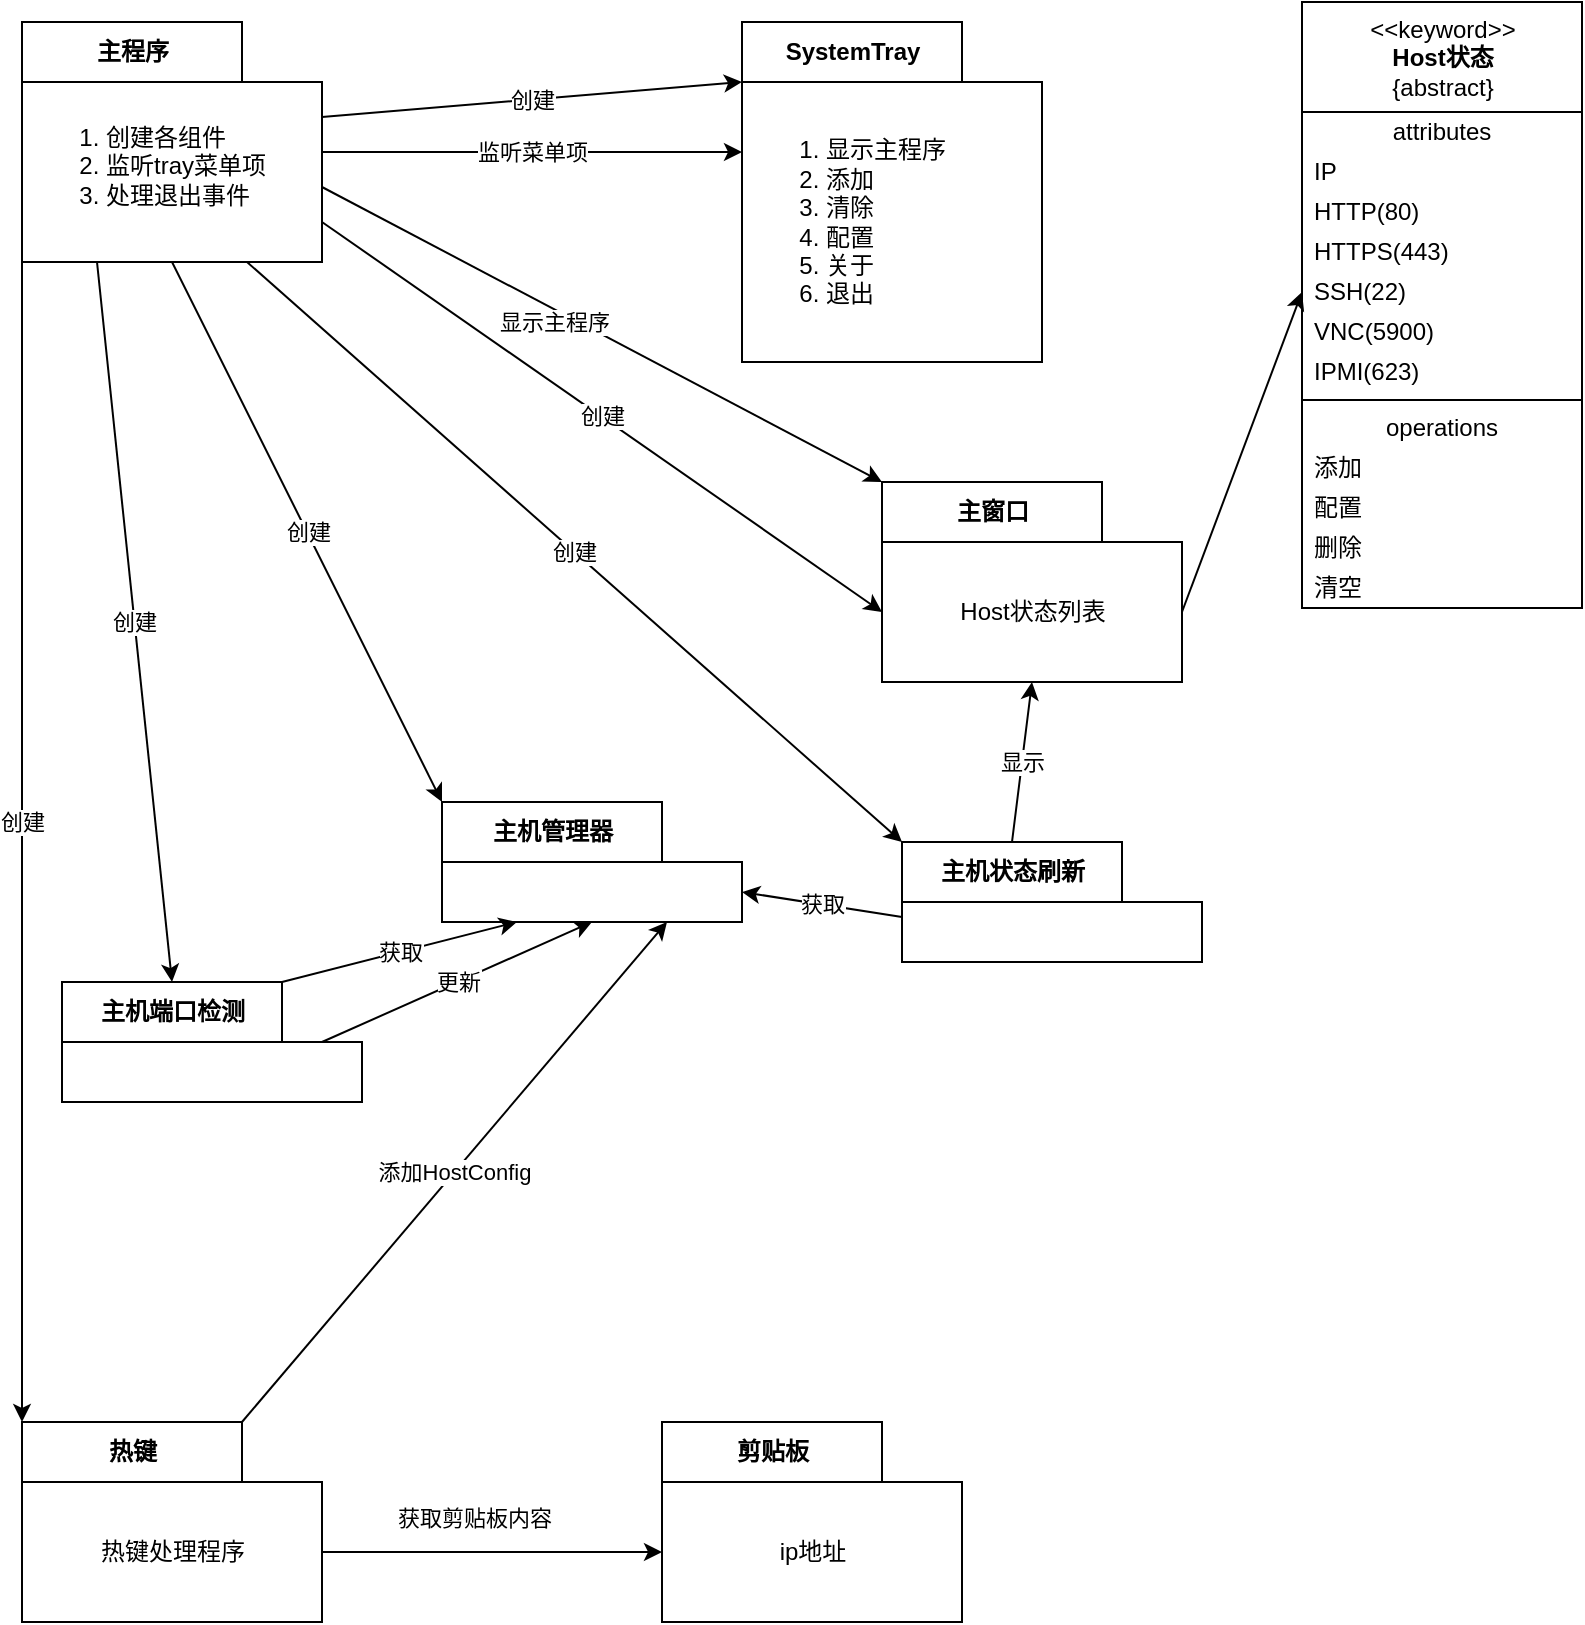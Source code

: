 <mxfile>
    <diagram id="S7b0IUzMFkZuEG-tqT_z" name="Page-1">
        <mxGraphModel dx="1119" dy="768" grid="1" gridSize="10" guides="1" tooltips="1" connect="1" arrows="1" fold="1" page="1" pageScale="1" pageWidth="850" pageHeight="1100" math="0" shadow="0">
            <root>
                <mxCell id="0"/>
                <mxCell id="1" parent="0"/>
                <mxCell id="42" value="创建" style="edgeStyle=none;html=1;exitX=0.5;exitY=1;exitDx=0;exitDy=0;exitPerimeter=0;entryX=0;entryY=0;entryDx=0;entryDy=0;entryPerimeter=0;" edge="1" parent="1" source="6" target="40">
                    <mxGeometry relative="1" as="geometry"/>
                </mxCell>
                <mxCell id="45" value="创建" style="edgeStyle=none;html=1;exitX=0;exitY=0;exitDx=150;exitDy=47.5;exitPerimeter=0;entryX=0;entryY=0;entryDx=0;entryDy=30;entryPerimeter=0;" edge="1" parent="1" source="6" target="8">
                    <mxGeometry relative="1" as="geometry"/>
                </mxCell>
                <mxCell id="46" value="创建" style="edgeStyle=none;html=1;exitX=0;exitY=0;exitDx=150;exitDy=100;exitPerimeter=0;entryX=0;entryY=0;entryDx=0;entryDy=65;entryPerimeter=0;" edge="1" parent="1" source="6" target="38">
                    <mxGeometry relative="1" as="geometry"/>
                </mxCell>
                <mxCell id="47" value="创建" style="edgeStyle=none;html=1;exitX=0;exitY=0;exitDx=0;exitDy=100;exitPerimeter=0;entryX=0;entryY=0;entryDx=0;entryDy=0;entryPerimeter=0;" edge="1" parent="1" source="6" target="31">
                    <mxGeometry relative="1" as="geometry"/>
                </mxCell>
                <mxCell id="51" value="创建" style="html=1;exitX=0.25;exitY=1;exitDx=0;exitDy=0;exitPerimeter=0;entryX=0;entryY=0;entryDx=55;entryDy=0;entryPerimeter=0;" edge="1" parent="1" source="6" target="49">
                    <mxGeometry relative="1" as="geometry"/>
                </mxCell>
                <mxCell id="56" value="创建" style="html=1;exitX=0.75;exitY=1;exitDx=0;exitDy=0;exitPerimeter=0;entryX=0;entryY=0;entryDx=0;entryDy=0;entryPerimeter=0;" edge="1" parent="1" source="6" target="54">
                    <mxGeometry relative="1" as="geometry"/>
                </mxCell>
                <mxCell id="60" value="监听菜单项" style="edgeStyle=none;html=1;exitX=0;exitY=0;exitDx=150;exitDy=65;exitPerimeter=0;entryX=0;entryY=0;entryDx=0;entryDy=65;entryPerimeter=0;" edge="1" parent="1" source="6" target="8">
                    <mxGeometry relative="1" as="geometry"/>
                </mxCell>
                <mxCell id="6" value="主程序" style="shape=folder;fontStyle=1;tabWidth=110;tabHeight=30;tabPosition=left;html=1;boundedLbl=1;labelInHeader=1;container=1;collapsible=0;" parent="1" vertex="1">
                    <mxGeometry x="40" y="20" width="150" height="120" as="geometry"/>
                </mxCell>
                <mxCell id="7" value="&lt;ol&gt;&lt;li&gt;创建各组件&lt;/li&gt;&lt;li&gt;监听tray菜单项&lt;/li&gt;&lt;li&gt;处理退出事件&lt;/li&gt;&lt;/ol&gt;" style="html=1;strokeColor=none;resizeWidth=1;resizeHeight=1;fillColor=none;part=1;connectable=0;allowArrows=0;deletable=0;align=left;" parent="6" vertex="1">
                    <mxGeometry width="150" height="84" relative="1" as="geometry">
                        <mxPoint y="30" as="offset"/>
                    </mxGeometry>
                </mxCell>
                <mxCell id="10" style="edgeStyle=none;html=1;exitX=0;exitY=0;exitDx=150;exitDy=82.5;exitPerimeter=0;entryX=0;entryY=0;entryDx=0;entryDy=0;entryPerimeter=0;" parent="1" source="6" target="38" edge="1">
                    <mxGeometry relative="1" as="geometry"/>
                </mxCell>
                <mxCell id="11" value="显示主程序" style="edgeLabel;html=1;align=center;verticalAlign=middle;resizable=0;points=[];" parent="10" vertex="1" connectable="0">
                    <mxGeometry x="-0.172" y="-2" relative="1" as="geometry">
                        <mxPoint x="1" y="4" as="offset"/>
                    </mxGeometry>
                </mxCell>
                <mxCell id="8" value="SystemTray" style="shape=folder;fontStyle=1;tabWidth=110;tabHeight=30;tabPosition=left;html=1;boundedLbl=1;labelInHeader=1;container=1;collapsible=0;" parent="1" vertex="1">
                    <mxGeometry x="400" y="20" width="150" height="170" as="geometry"/>
                </mxCell>
                <mxCell id="9" value="&lt;ol&gt;&lt;li&gt;显示主程序&lt;/li&gt;&lt;li&gt;添加&lt;/li&gt;&lt;li&gt;清除&lt;/li&gt;&lt;li&gt;配置&lt;/li&gt;&lt;li&gt;关于&lt;/li&gt;&lt;li&gt;退出&lt;/li&gt;&lt;/ol&gt;" style="html=1;strokeColor=none;resizeWidth=1;resizeHeight=1;fillColor=none;part=1;connectable=0;allowArrows=0;deletable=0;align=left;" parent="8" vertex="1">
                    <mxGeometry width="150" height="140" relative="1" as="geometry">
                        <mxPoint y="30" as="offset"/>
                    </mxGeometry>
                </mxCell>
                <mxCell id="12" value="&amp;lt;&amp;lt;keyword&amp;gt;&amp;gt;&lt;br&gt;&lt;b&gt;Host状态&lt;/b&gt;&lt;br&gt;{abstract}" style="swimlane;fontStyle=0;align=center;verticalAlign=top;childLayout=stackLayout;horizontal=1;startSize=55;horizontalStack=0;resizeParent=1;resizeParentMax=0;resizeLast=0;collapsible=0;marginBottom=0;html=1;" parent="1" vertex="1">
                    <mxGeometry x="680" y="10" width="140" height="303" as="geometry"/>
                </mxCell>
                <mxCell id="13" value="attributes" style="text;html=1;strokeColor=none;fillColor=none;align=center;verticalAlign=middle;spacingLeft=4;spacingRight=4;overflow=hidden;rotatable=0;points=[[0,0.5],[1,0.5]];portConstraint=eastwest;" parent="12" vertex="1">
                    <mxGeometry y="55" width="140" height="20" as="geometry"/>
                </mxCell>
                <mxCell id="14" value="IP" style="text;html=1;strokeColor=none;fillColor=none;align=left;verticalAlign=middle;spacingLeft=4;spacingRight=4;overflow=hidden;rotatable=0;points=[[0,0.5],[1,0.5]];portConstraint=eastwest;" parent="12" vertex="1">
                    <mxGeometry y="75" width="140" height="20" as="geometry"/>
                </mxCell>
                <mxCell id="22" value="HTTP(80)" style="text;html=1;strokeColor=none;fillColor=none;align=left;verticalAlign=middle;spacingLeft=4;spacingRight=4;overflow=hidden;rotatable=0;points=[[0,0.5],[1,0.5]];portConstraint=eastwest;" parent="12" vertex="1">
                    <mxGeometry y="95" width="140" height="20" as="geometry"/>
                </mxCell>
                <mxCell id="24" value="HTTPS(443)" style="text;html=1;strokeColor=none;fillColor=none;align=left;verticalAlign=middle;spacingLeft=4;spacingRight=4;overflow=hidden;rotatable=0;points=[[0,0.5],[1,0.5]];portConstraint=eastwest;" parent="12" vertex="1">
                    <mxGeometry y="115" width="140" height="20" as="geometry"/>
                </mxCell>
                <mxCell id="26" value="SSH(22)" style="text;html=1;strokeColor=none;fillColor=none;align=left;verticalAlign=middle;spacingLeft=4;spacingRight=4;overflow=hidden;rotatable=0;points=[[0,0.5],[1,0.5]];portConstraint=eastwest;" parent="12" vertex="1">
                    <mxGeometry y="135" width="140" height="20" as="geometry"/>
                </mxCell>
                <mxCell id="30" value="VNC(5900)" style="text;html=1;strokeColor=none;fillColor=none;align=left;verticalAlign=middle;spacingLeft=4;spacingRight=4;overflow=hidden;rotatable=0;points=[[0,0.5],[1,0.5]];portConstraint=eastwest;" parent="12" vertex="1">
                    <mxGeometry y="155" width="140" height="20" as="geometry"/>
                </mxCell>
                <mxCell id="25" value="IPMI(623)" style="text;html=1;strokeColor=none;fillColor=none;align=left;verticalAlign=middle;spacingLeft=4;spacingRight=4;overflow=hidden;rotatable=0;points=[[0,0.5],[1,0.5]];portConstraint=eastwest;" parent="12" vertex="1">
                    <mxGeometry y="175" width="140" height="20" as="geometry"/>
                </mxCell>
                <mxCell id="17" value="" style="line;strokeWidth=1;fillColor=none;align=left;verticalAlign=middle;spacingTop=-1;spacingLeft=3;spacingRight=3;rotatable=0;labelPosition=right;points=[];portConstraint=eastwest;" parent="12" vertex="1">
                    <mxGeometry y="195" width="140" height="8" as="geometry"/>
                </mxCell>
                <mxCell id="18" value="operations" style="text;html=1;strokeColor=none;fillColor=none;align=center;verticalAlign=middle;spacingLeft=4;spacingRight=4;overflow=hidden;rotatable=0;points=[[0,0.5],[1,0.5]];portConstraint=eastwest;" parent="12" vertex="1">
                    <mxGeometry y="203" width="140" height="20" as="geometry"/>
                </mxCell>
                <mxCell id="28" value="添加" style="text;html=1;strokeColor=none;fillColor=none;align=left;verticalAlign=middle;spacingLeft=4;spacingRight=4;overflow=hidden;rotatable=0;points=[[0,0.5],[1,0.5]];portConstraint=eastwest;" parent="12" vertex="1">
                    <mxGeometry y="223" width="140" height="20" as="geometry"/>
                </mxCell>
                <mxCell id="19" value="配置" style="text;html=1;strokeColor=none;fillColor=none;align=left;verticalAlign=middle;spacingLeft=4;spacingRight=4;overflow=hidden;rotatable=0;points=[[0,0.5],[1,0.5]];portConstraint=eastwest;" parent="12" vertex="1">
                    <mxGeometry y="243" width="140" height="20" as="geometry"/>
                </mxCell>
                <mxCell id="29" value="删除" style="text;html=1;strokeColor=none;fillColor=none;align=left;verticalAlign=middle;spacingLeft=4;spacingRight=4;overflow=hidden;rotatable=0;points=[[0,0.5],[1,0.5]];portConstraint=eastwest;" parent="12" vertex="1">
                    <mxGeometry y="263" width="140" height="20" as="geometry"/>
                </mxCell>
                <mxCell id="43" value="清空" style="text;html=1;strokeColor=none;fillColor=none;align=left;verticalAlign=middle;spacingLeft=4;spacingRight=4;overflow=hidden;rotatable=0;points=[[0,0.5],[1,0.5]];portConstraint=eastwest;" vertex="1" parent="12">
                    <mxGeometry y="283" width="140" height="20" as="geometry"/>
                </mxCell>
                <mxCell id="35" style="edgeStyle=none;html=1;exitX=0;exitY=0;exitDx=150;exitDy=65;exitPerimeter=0;entryX=0;entryY=0;entryDx=0;entryDy=65;entryPerimeter=0;" edge="1" parent="1" source="31" target="33">
                    <mxGeometry relative="1" as="geometry"/>
                </mxCell>
                <mxCell id="36" value="获取剪贴板内容" style="edgeLabel;html=1;align=center;verticalAlign=middle;resizable=0;points=[];" vertex="1" connectable="0" parent="35">
                    <mxGeometry x="-0.215" y="1" relative="1" as="geometry">
                        <mxPoint x="9" y="-16" as="offset"/>
                    </mxGeometry>
                </mxCell>
                <mxCell id="37" value="添加HostConfig" style="html=1;exitX=0;exitY=0;exitDx=110;exitDy=0;exitPerimeter=0;entryX=0.75;entryY=1;entryDx=0;entryDy=0;entryPerimeter=0;" edge="1" parent="1" source="31" target="40">
                    <mxGeometry relative="1" as="geometry">
                        <mxPoint x="280" y="380" as="targetPoint"/>
                    </mxGeometry>
                </mxCell>
                <mxCell id="31" value="热键" style="shape=folder;fontStyle=1;tabWidth=110;tabHeight=30;tabPosition=left;html=1;boundedLbl=1;labelInHeader=1;container=1;collapsible=0;" vertex="1" parent="1">
                    <mxGeometry x="40" y="720" width="150" height="100" as="geometry"/>
                </mxCell>
                <mxCell id="32" value="热键处理程序" style="html=1;strokeColor=none;resizeWidth=1;resizeHeight=1;fillColor=none;part=1;connectable=0;allowArrows=0;deletable=0;" vertex="1" parent="31">
                    <mxGeometry width="150" height="70" relative="1" as="geometry">
                        <mxPoint y="30" as="offset"/>
                    </mxGeometry>
                </mxCell>
                <mxCell id="33" value="剪贴板" style="shape=folder;fontStyle=1;tabWidth=110;tabHeight=30;tabPosition=left;html=1;boundedLbl=1;labelInHeader=1;container=1;collapsible=0;" vertex="1" parent="1">
                    <mxGeometry x="360" y="720" width="150" height="100" as="geometry"/>
                </mxCell>
                <mxCell id="34" value="ip地址" style="html=1;strokeColor=none;resizeWidth=1;resizeHeight=1;fillColor=none;part=1;connectable=0;allowArrows=0;deletable=0;" vertex="1" parent="33">
                    <mxGeometry width="150" height="70" relative="1" as="geometry">
                        <mxPoint y="30" as="offset"/>
                    </mxGeometry>
                </mxCell>
                <mxCell id="44" style="edgeStyle=none;html=1;exitX=0;exitY=0;exitDx=150;exitDy=65;exitPerimeter=0;entryX=0;entryY=0.5;entryDx=0;entryDy=0;" edge="1" parent="1" source="38" target="26">
                    <mxGeometry relative="1" as="geometry"/>
                </mxCell>
                <mxCell id="38" value="主窗口" style="shape=folder;fontStyle=1;tabWidth=110;tabHeight=30;tabPosition=left;html=1;boundedLbl=1;labelInHeader=1;container=1;collapsible=0;" vertex="1" parent="1">
                    <mxGeometry x="470" y="250" width="150" height="100" as="geometry"/>
                </mxCell>
                <mxCell id="39" value="Host状态列表" style="html=1;strokeColor=none;resizeWidth=1;resizeHeight=1;fillColor=none;part=1;connectable=0;allowArrows=0;deletable=0;" vertex="1" parent="38">
                    <mxGeometry width="150" height="70" relative="1" as="geometry">
                        <mxPoint y="30" as="offset"/>
                    </mxGeometry>
                </mxCell>
                <mxCell id="40" value="主机管理器" style="shape=folder;fontStyle=1;tabWidth=110;tabHeight=30;tabPosition=left;html=1;boundedLbl=1;labelInHeader=1;container=1;collapsible=0;" vertex="1" parent="1">
                    <mxGeometry x="250" y="410" width="150" height="60" as="geometry"/>
                </mxCell>
                <mxCell id="41" value="" style="html=1;strokeColor=none;resizeWidth=1;resizeHeight=1;fillColor=none;part=1;connectable=0;allowArrows=0;deletable=0;" vertex="1" parent="40">
                    <mxGeometry width="150" height="42" relative="1" as="geometry">
                        <mxPoint y="30" as="offset"/>
                    </mxGeometry>
                </mxCell>
                <mxCell id="52" value="获取" style="edgeStyle=none;html=1;exitX=0;exitY=0;exitDx=110;exitDy=0;exitPerimeter=0;entryX=0.25;entryY=1;entryDx=0;entryDy=0;entryPerimeter=0;" edge="1" parent="1" source="49" target="40">
                    <mxGeometry relative="1" as="geometry"/>
                </mxCell>
                <mxCell id="53" value="更新" style="edgeStyle=none;html=1;exitX=0;exitY=0;exitDx=130;exitDy=30;exitPerimeter=0;entryX=0.5;entryY=1;entryDx=0;entryDy=0;entryPerimeter=0;" edge="1" parent="1" source="49" target="40">
                    <mxGeometry relative="1" as="geometry"/>
                </mxCell>
                <mxCell id="49" value="主机端口检测" style="shape=folder;fontStyle=1;tabWidth=110;tabHeight=30;tabPosition=left;html=1;boundedLbl=1;labelInHeader=1;container=1;collapsible=0;" vertex="1" parent="1">
                    <mxGeometry x="60" y="500" width="150" height="60" as="geometry"/>
                </mxCell>
                <mxCell id="50" value="" style="html=1;strokeColor=none;resizeWidth=1;resizeHeight=1;fillColor=none;part=1;connectable=0;allowArrows=0;deletable=0;" vertex="1" parent="49">
                    <mxGeometry width="150" height="42" relative="1" as="geometry">
                        <mxPoint y="30" as="offset"/>
                    </mxGeometry>
                </mxCell>
                <mxCell id="57" value="获取" style="edgeStyle=none;html=1;exitX=0;exitY=0;exitDx=0;exitDy=37.5;exitPerimeter=0;entryX=0;entryY=0;entryDx=150;entryDy=45;entryPerimeter=0;" edge="1" parent="1" source="54" target="40">
                    <mxGeometry relative="1" as="geometry"/>
                </mxCell>
                <mxCell id="58" value="显示" style="edgeStyle=none;html=1;exitX=0;exitY=0;exitDx=55;exitDy=0;exitPerimeter=0;entryX=0.5;entryY=1;entryDx=0;entryDy=0;entryPerimeter=0;" edge="1" parent="1" source="54" target="38">
                    <mxGeometry relative="1" as="geometry"/>
                </mxCell>
                <mxCell id="54" value="主机状态刷新" style="shape=folder;fontStyle=1;tabWidth=110;tabHeight=30;tabPosition=left;html=1;boundedLbl=1;labelInHeader=1;container=1;collapsible=0;" vertex="1" parent="1">
                    <mxGeometry x="480" y="430" width="150" height="60" as="geometry"/>
                </mxCell>
                <mxCell id="55" value="" style="html=1;strokeColor=none;resizeWidth=1;resizeHeight=1;fillColor=none;part=1;connectable=0;allowArrows=0;deletable=0;" vertex="1" parent="54">
                    <mxGeometry width="150" height="42" relative="1" as="geometry">
                        <mxPoint y="30" as="offset"/>
                    </mxGeometry>
                </mxCell>
            </root>
        </mxGraphModel>
    </diagram>
</mxfile>